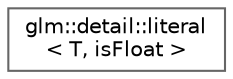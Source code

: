 digraph "Graphical Class Hierarchy"
{
 // LATEX_PDF_SIZE
  bgcolor="transparent";
  edge [fontname=Helvetica,fontsize=10,labelfontname=Helvetica,labelfontsize=10];
  node [fontname=Helvetica,fontsize=10,shape=box,height=0.2,width=0.4];
  rankdir="LR";
  Node0 [id="Node000000",label="glm::detail::literal\l\< T, isFloat \>",height=0.2,width=0.4,color="grey40", fillcolor="white", style="filled",URL="$structglm_1_1detail_1_1literal.html",tooltip=" "];
}
